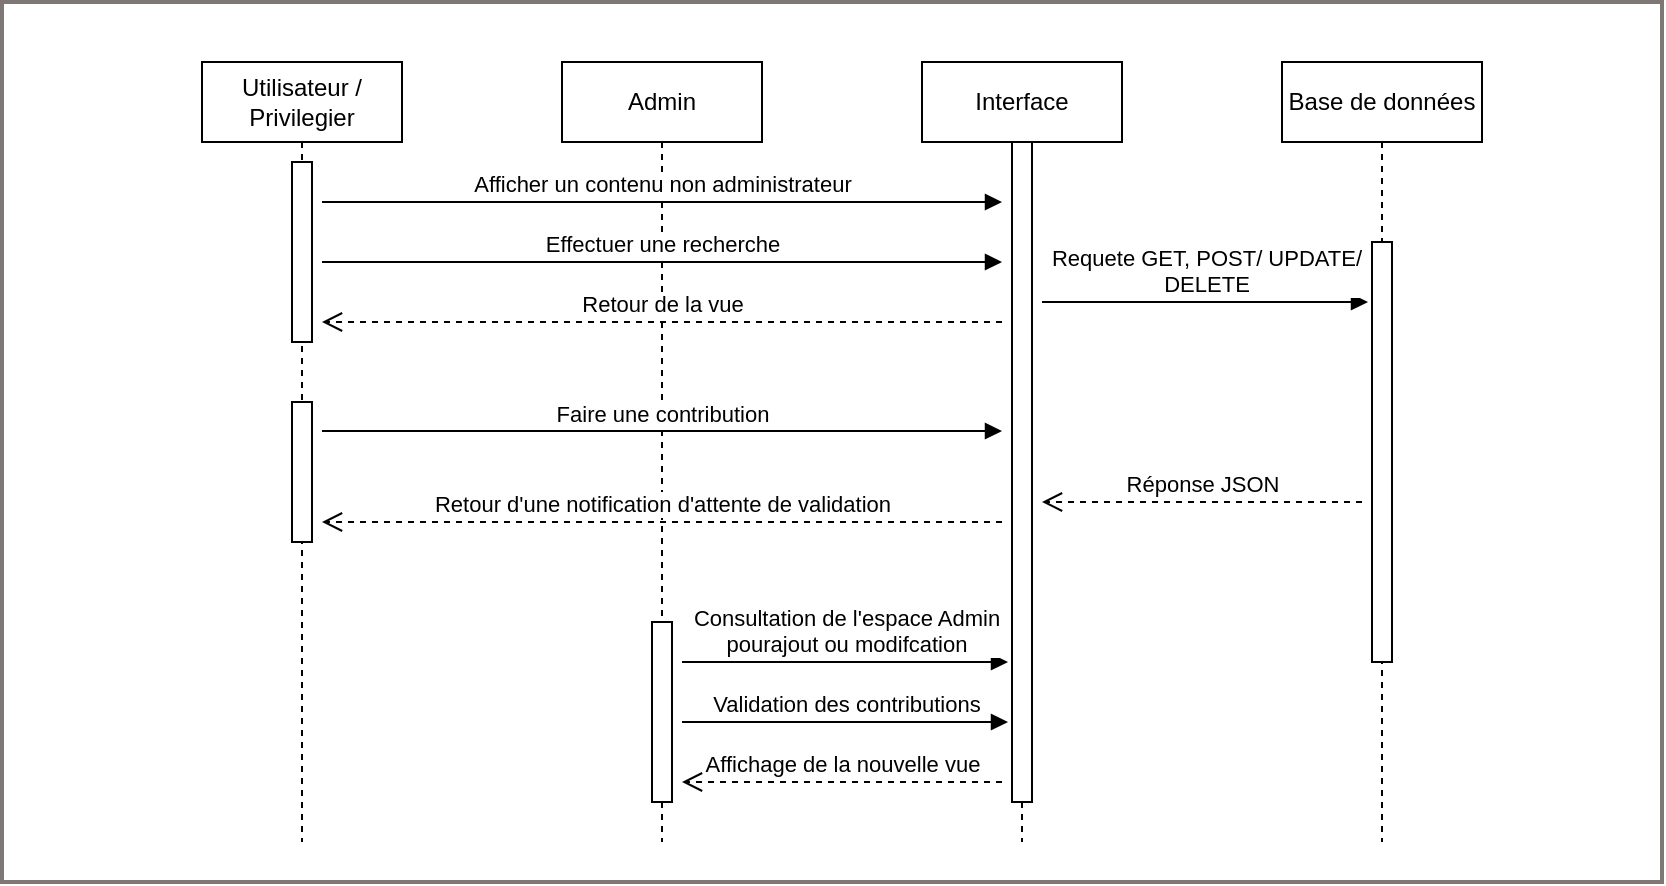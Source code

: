 <mxfile version="21.3.5" type="github">
  <diagram name="Page-1" id="EM3cwYBLlDpZK1aap4JQ">
    <mxGraphModel dx="1114" dy="527" grid="1" gridSize="10" guides="1" tooltips="1" connect="1" arrows="1" fold="1" page="1" pageScale="1" pageWidth="1100" pageHeight="850" math="0" shadow="0">
      <root>
        <mxCell id="0" />
        <mxCell id="1" parent="0" />
        <mxCell id="wRiFKDe0h8D6xswS_4Nh-1" value="" style="rounded=0;whiteSpace=wrap;html=1;strokeColor=#7f7676;strokeWidth=2;" vertex="1" parent="1">
          <mxGeometry x="30" y="80" width="830" height="440" as="geometry" />
        </mxCell>
        <mxCell id="wRiFKDe0h8D6xswS_4Nh-2" value="Utilisateur / Privilegier" style="shape=umlLifeline;perimeter=lifelinePerimeter;whiteSpace=wrap;html=1;container=1;dropTarget=0;collapsible=0;recursiveResize=0;outlineConnect=0;portConstraint=eastwest;newEdgeStyle={&quot;edgeStyle&quot;:&quot;elbowEdgeStyle&quot;,&quot;elbow&quot;:&quot;vertical&quot;,&quot;curved&quot;:0,&quot;rounded&quot;:0};" vertex="1" parent="1">
          <mxGeometry x="130" y="110" width="100" height="390" as="geometry" />
        </mxCell>
        <mxCell id="wRiFKDe0h8D6xswS_4Nh-17" value="" style="html=1;points=[];perimeter=orthogonalPerimeter;outlineConnect=0;targetShapes=umlLifeline;portConstraint=eastwest;newEdgeStyle={&quot;edgeStyle&quot;:&quot;elbowEdgeStyle&quot;,&quot;elbow&quot;:&quot;vertical&quot;,&quot;curved&quot;:0,&quot;rounded&quot;:0};" vertex="1" parent="wRiFKDe0h8D6xswS_4Nh-2">
          <mxGeometry x="45" y="50" width="10" height="90" as="geometry" />
        </mxCell>
        <mxCell id="wRiFKDe0h8D6xswS_4Nh-13" value="Admin" style="shape=umlLifeline;perimeter=lifelinePerimeter;whiteSpace=wrap;html=1;container=1;dropTarget=0;collapsible=0;recursiveResize=0;outlineConnect=0;portConstraint=eastwest;newEdgeStyle={&quot;edgeStyle&quot;:&quot;elbowEdgeStyle&quot;,&quot;elbow&quot;:&quot;vertical&quot;,&quot;curved&quot;:0,&quot;rounded&quot;:0};" vertex="1" parent="1">
          <mxGeometry x="310" y="110" width="100" height="390" as="geometry" />
        </mxCell>
        <mxCell id="wRiFKDe0h8D6xswS_4Nh-18" value="" style="html=1;points=[];perimeter=orthogonalPerimeter;outlineConnect=0;targetShapes=umlLifeline;portConstraint=eastwest;newEdgeStyle={&quot;edgeStyle&quot;:&quot;elbowEdgeStyle&quot;,&quot;elbow&quot;:&quot;vertical&quot;,&quot;curved&quot;:0,&quot;rounded&quot;:0};" vertex="1" parent="wRiFKDe0h8D6xswS_4Nh-13">
          <mxGeometry x="45" y="280" width="10" height="90" as="geometry" />
        </mxCell>
        <mxCell id="wRiFKDe0h8D6xswS_4Nh-14" value="Interface" style="shape=umlLifeline;perimeter=lifelinePerimeter;whiteSpace=wrap;html=1;container=1;dropTarget=0;collapsible=0;recursiveResize=0;outlineConnect=0;portConstraint=eastwest;newEdgeStyle={&quot;edgeStyle&quot;:&quot;elbowEdgeStyle&quot;,&quot;elbow&quot;:&quot;vertical&quot;,&quot;curved&quot;:0,&quot;rounded&quot;:0};" vertex="1" parent="1">
          <mxGeometry x="490" y="110" width="100" height="390" as="geometry" />
        </mxCell>
        <mxCell id="wRiFKDe0h8D6xswS_4Nh-16" value="" style="html=1;points=[];perimeter=orthogonalPerimeter;outlineConnect=0;targetShapes=umlLifeline;portConstraint=eastwest;newEdgeStyle={&quot;edgeStyle&quot;:&quot;elbowEdgeStyle&quot;,&quot;elbow&quot;:&quot;vertical&quot;,&quot;curved&quot;:0,&quot;rounded&quot;:0};" vertex="1" parent="wRiFKDe0h8D6xswS_4Nh-14">
          <mxGeometry x="45" y="40" width="10" height="330" as="geometry" />
        </mxCell>
        <mxCell id="wRiFKDe0h8D6xswS_4Nh-15" value="Base de données" style="shape=umlLifeline;perimeter=lifelinePerimeter;whiteSpace=wrap;html=1;container=1;dropTarget=0;collapsible=0;recursiveResize=0;outlineConnect=0;portConstraint=eastwest;newEdgeStyle={&quot;edgeStyle&quot;:&quot;elbowEdgeStyle&quot;,&quot;elbow&quot;:&quot;vertical&quot;,&quot;curved&quot;:0,&quot;rounded&quot;:0};" vertex="1" parent="1">
          <mxGeometry x="670" y="110" width="100" height="390" as="geometry" />
        </mxCell>
        <mxCell id="wRiFKDe0h8D6xswS_4Nh-19" value="" style="html=1;points=[];perimeter=orthogonalPerimeter;outlineConnect=0;targetShapes=umlLifeline;portConstraint=eastwest;newEdgeStyle={&quot;edgeStyle&quot;:&quot;elbowEdgeStyle&quot;,&quot;elbow&quot;:&quot;vertical&quot;,&quot;curved&quot;:0,&quot;rounded&quot;:0};" vertex="1" parent="wRiFKDe0h8D6xswS_4Nh-15">
          <mxGeometry x="45" y="90" width="10" height="210" as="geometry" />
        </mxCell>
        <mxCell id="wRiFKDe0h8D6xswS_4Nh-20" value="Afficher un contenu non administrateur" style="html=1;verticalAlign=bottom;endArrow=block;edgeStyle=elbowEdgeStyle;elbow=vertical;curved=0;rounded=0;" edge="1" parent="1">
          <mxGeometry width="80" relative="1" as="geometry">
            <mxPoint x="190" y="180" as="sourcePoint" />
            <mxPoint x="530" y="180" as="targetPoint" />
          </mxGeometry>
        </mxCell>
        <mxCell id="wRiFKDe0h8D6xswS_4Nh-21" value="Requete GET, POST/ UPDATE/&lt;br&gt;DELETE" style="html=1;verticalAlign=bottom;endArrow=block;edgeStyle=elbowEdgeStyle;elbow=vertical;curved=0;rounded=0;" edge="1" parent="1">
          <mxGeometry width="80" relative="1" as="geometry">
            <mxPoint x="550" y="230" as="sourcePoint" />
            <mxPoint x="713" y="230" as="targetPoint" />
          </mxGeometry>
        </mxCell>
        <mxCell id="wRiFKDe0h8D6xswS_4Nh-22" value="Réponse JSON" style="html=1;verticalAlign=bottom;endArrow=open;dashed=1;endSize=8;edgeStyle=elbowEdgeStyle;elbow=vertical;curved=0;rounded=0;" edge="1" parent="1">
          <mxGeometry relative="1" as="geometry">
            <mxPoint x="710" y="330" as="sourcePoint" />
            <mxPoint x="550" y="330" as="targetPoint" />
          </mxGeometry>
        </mxCell>
        <mxCell id="wRiFKDe0h8D6xswS_4Nh-23" value="Effectuer une recherche" style="html=1;verticalAlign=bottom;endArrow=block;edgeStyle=elbowEdgeStyle;elbow=vertical;curved=0;rounded=0;" edge="1" parent="1">
          <mxGeometry width="80" relative="1" as="geometry">
            <mxPoint x="190" y="210" as="sourcePoint" />
            <mxPoint x="530" y="210" as="targetPoint" />
          </mxGeometry>
        </mxCell>
        <mxCell id="wRiFKDe0h8D6xswS_4Nh-24" value="Retour de la vue" style="html=1;verticalAlign=bottom;endArrow=open;dashed=1;endSize=8;edgeStyle=elbowEdgeStyle;elbow=vertical;curved=0;rounded=0;" edge="1" parent="1">
          <mxGeometry relative="1" as="geometry">
            <mxPoint x="530" y="240" as="sourcePoint" />
            <mxPoint x="190" y="240" as="targetPoint" />
          </mxGeometry>
        </mxCell>
        <mxCell id="wRiFKDe0h8D6xswS_4Nh-25" value="" style="html=1;points=[];perimeter=orthogonalPerimeter;outlineConnect=0;targetShapes=umlLifeline;portConstraint=eastwest;newEdgeStyle={&quot;edgeStyle&quot;:&quot;elbowEdgeStyle&quot;,&quot;elbow&quot;:&quot;vertical&quot;,&quot;curved&quot;:0,&quot;rounded&quot;:0};" vertex="1" parent="1">
          <mxGeometry x="175" y="280" width="10" height="70" as="geometry" />
        </mxCell>
        <mxCell id="wRiFKDe0h8D6xswS_4Nh-26" value="Faire une contribution" style="html=1;verticalAlign=bottom;endArrow=block;edgeStyle=elbowEdgeStyle;elbow=vertical;curved=0;rounded=0;" edge="1" parent="1">
          <mxGeometry width="80" relative="1" as="geometry">
            <mxPoint x="190" y="294.5" as="sourcePoint" />
            <mxPoint x="530" y="294.5" as="targetPoint" />
          </mxGeometry>
        </mxCell>
        <mxCell id="wRiFKDe0h8D6xswS_4Nh-28" value="Retour d&#39;une notification d&#39;attente de validation" style="html=1;verticalAlign=bottom;endArrow=open;dashed=1;endSize=8;edgeStyle=elbowEdgeStyle;elbow=vertical;curved=0;rounded=0;" edge="1" parent="1">
          <mxGeometry relative="1" as="geometry">
            <mxPoint x="530" y="340" as="sourcePoint" />
            <mxPoint x="190" y="340" as="targetPoint" />
          </mxGeometry>
        </mxCell>
        <mxCell id="wRiFKDe0h8D6xswS_4Nh-29" value="Consultation de l&#39;espace Admin &lt;br&gt;pourajout ou modifcation" style="html=1;verticalAlign=bottom;endArrow=block;edgeStyle=elbowEdgeStyle;elbow=vertical;curved=0;rounded=0;" edge="1" parent="1">
          <mxGeometry width="80" relative="1" as="geometry">
            <mxPoint x="370" y="410" as="sourcePoint" />
            <mxPoint x="533" y="410" as="targetPoint" />
          </mxGeometry>
        </mxCell>
        <mxCell id="wRiFKDe0h8D6xswS_4Nh-30" value="Validation des contributions" style="html=1;verticalAlign=bottom;endArrow=block;edgeStyle=elbowEdgeStyle;elbow=vertical;curved=0;rounded=0;" edge="1" parent="1">
          <mxGeometry width="80" relative="1" as="geometry">
            <mxPoint x="370" y="440" as="sourcePoint" />
            <mxPoint x="533" y="440" as="targetPoint" />
          </mxGeometry>
        </mxCell>
        <mxCell id="wRiFKDe0h8D6xswS_4Nh-31" value="Affichage de la nouvelle vue" style="html=1;verticalAlign=bottom;endArrow=open;dashed=1;endSize=8;edgeStyle=elbowEdgeStyle;elbow=vertical;curved=0;rounded=0;" edge="1" parent="1">
          <mxGeometry relative="1" as="geometry">
            <mxPoint x="530" y="470" as="sourcePoint" />
            <mxPoint x="370" y="470" as="targetPoint" />
          </mxGeometry>
        </mxCell>
      </root>
    </mxGraphModel>
  </diagram>
</mxfile>
